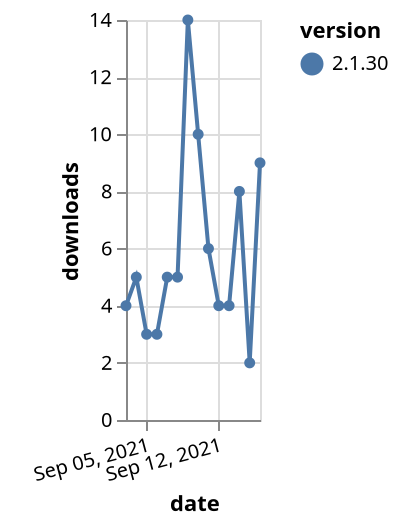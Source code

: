{"$schema": "https://vega.github.io/schema/vega-lite/v5.json", "description": "A simple bar chart with embedded data.", "data": {"values": [{"date": "2021-09-03", "total": 6389, "delta": 4, "version": "2.1.30"}, {"date": "2021-09-04", "total": 6394, "delta": 5, "version": "2.1.30"}, {"date": "2021-09-05", "total": 6397, "delta": 3, "version": "2.1.30"}, {"date": "2021-09-06", "total": 6400, "delta": 3, "version": "2.1.30"}, {"date": "2021-09-07", "total": 6405, "delta": 5, "version": "2.1.30"}, {"date": "2021-09-08", "total": 6410, "delta": 5, "version": "2.1.30"}, {"date": "2021-09-09", "total": 6424, "delta": 14, "version": "2.1.30"}, {"date": "2021-09-10", "total": 6434, "delta": 10, "version": "2.1.30"}, {"date": "2021-09-11", "total": 6440, "delta": 6, "version": "2.1.30"}, {"date": "2021-09-12", "total": 6444, "delta": 4, "version": "2.1.30"}, {"date": "2021-09-13", "total": 6448, "delta": 4, "version": "2.1.30"}, {"date": "2021-09-14", "total": 6456, "delta": 8, "version": "2.1.30"}, {"date": "2021-09-15", "total": 6458, "delta": 2, "version": "2.1.30"}, {"date": "2021-09-16", "total": 6467, "delta": 9, "version": "2.1.30"}]}, "width": "container", "mark": {"type": "line", "point": {"filled": true}}, "encoding": {"x": {"field": "date", "type": "temporal", "timeUnit": "yearmonthdate", "title": "date", "axis": {"labelAngle": -15}}, "y": {"field": "delta", "type": "quantitative", "title": "downloads"}, "color": {"field": "version", "type": "nominal"}, "tooltip": {"field": "delta"}}}